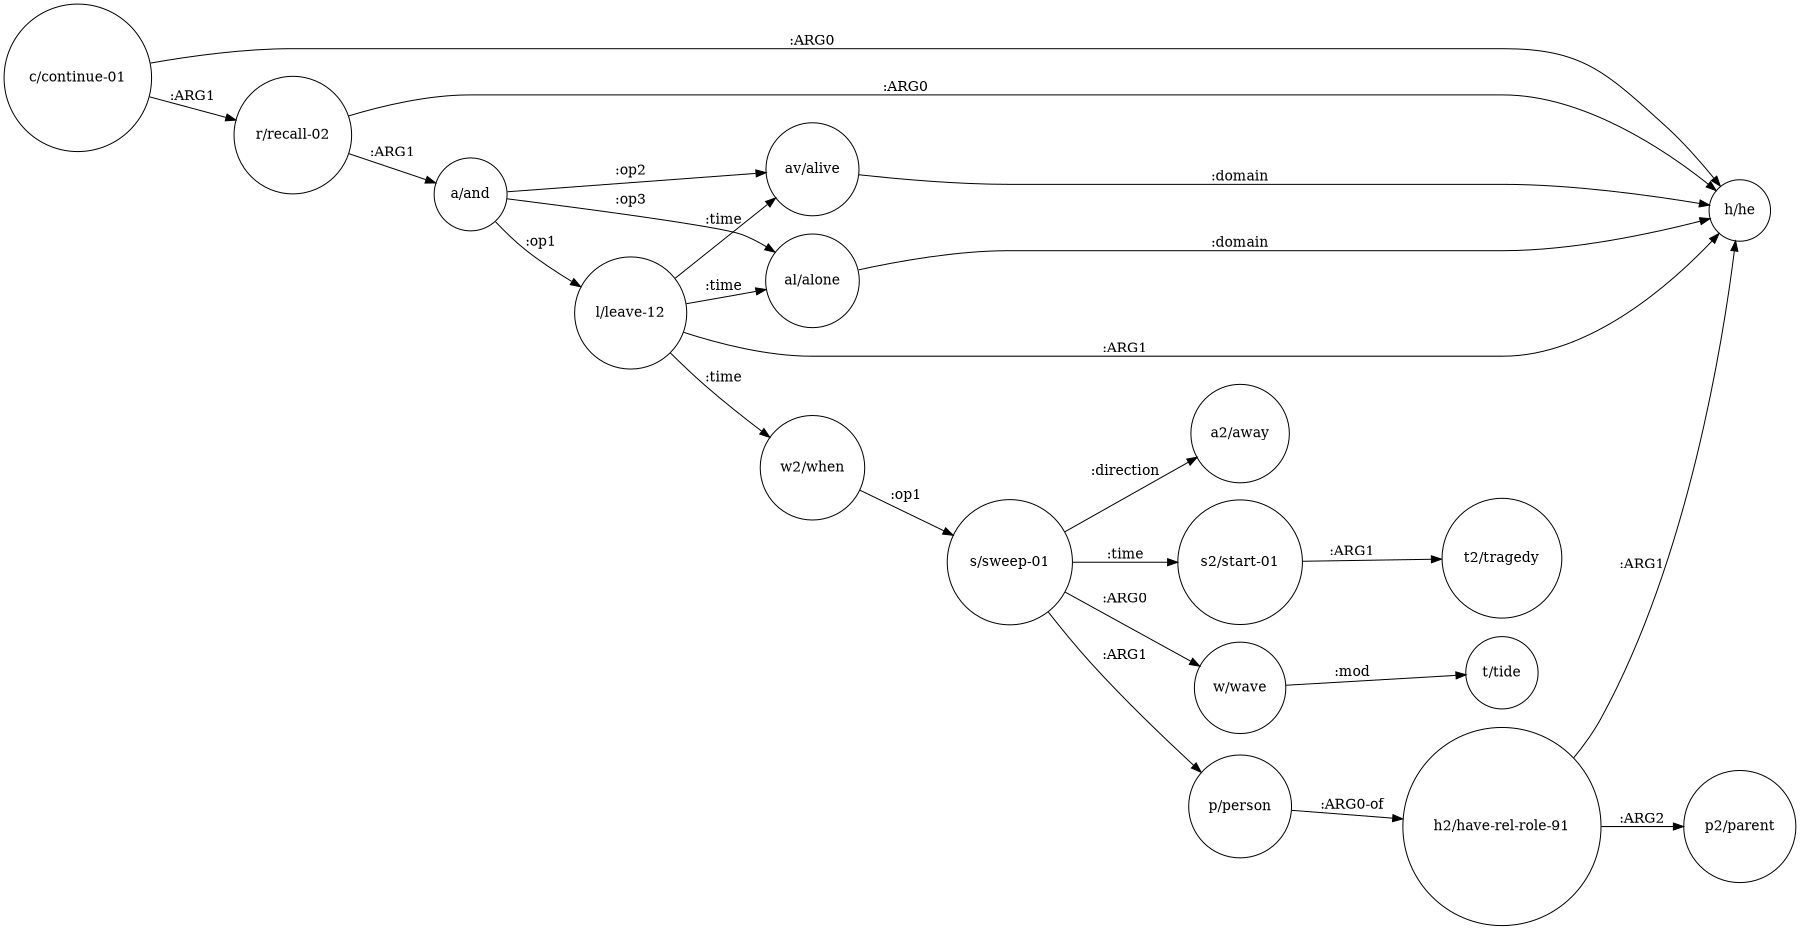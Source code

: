 digraph amr_graph {
	rankdir=LR size="12,8"
	c [label="c/continue-01" shape=circle]
	h [label="h/he" shape=circle]
	r [label="r/recall-02" shape=circle]
	a [label="a/and" shape=circle]
	l [label="l/leave-12" shape=circle]
	w2 [label="w2/when" shape=circle]
	s [label="s/sweep-01" shape=circle]
	w [label="w/wave" shape=circle]
	t [label="t/tide" shape=circle]
	p [label="p/person" shape=circle]
	h2 [label="h2/have-rel-role-91" shape=circle]
	p2 [label="p2/parent" shape=circle]
	a2 [label="a2/away" shape=circle]
	s2 [label="s2/start-01" shape=circle]
	t2 [label="t2/tragedy" shape=circle]
	av [label="av/alive" shape=circle]
	al [label="al/alone" shape=circle]
	c -> h [label=":ARG0"]
	c -> r [label=":ARG1"]
	r -> h [label=":ARG0"]
	r -> a [label=":ARG1"]
	a -> l [label=":op1"]
	l -> h [label=":ARG1"]
	l -> w2 [label=":time"]
	w2 -> s [label=":op1"]
	s -> w [label=":ARG0"]
	w -> t [label=":mod"]
	s -> p [label=":ARG1"]
	p -> h2 [label=":ARG0-of"]
	h2 -> h [label=":ARG1"]
	h2 -> p2 [label=":ARG2"]
	s -> a2 [label=":direction"]
	s -> s2 [label=":time"]
	s2 -> t2 [label=":ARG1"]
	a -> av [label=":op2"]
	av -> h [label=":domain"]
	l -> av [label=":time"]
	a -> al [label=":op3"]
	al -> h [label=":domain"]
	l -> al [label=":time"]
}
